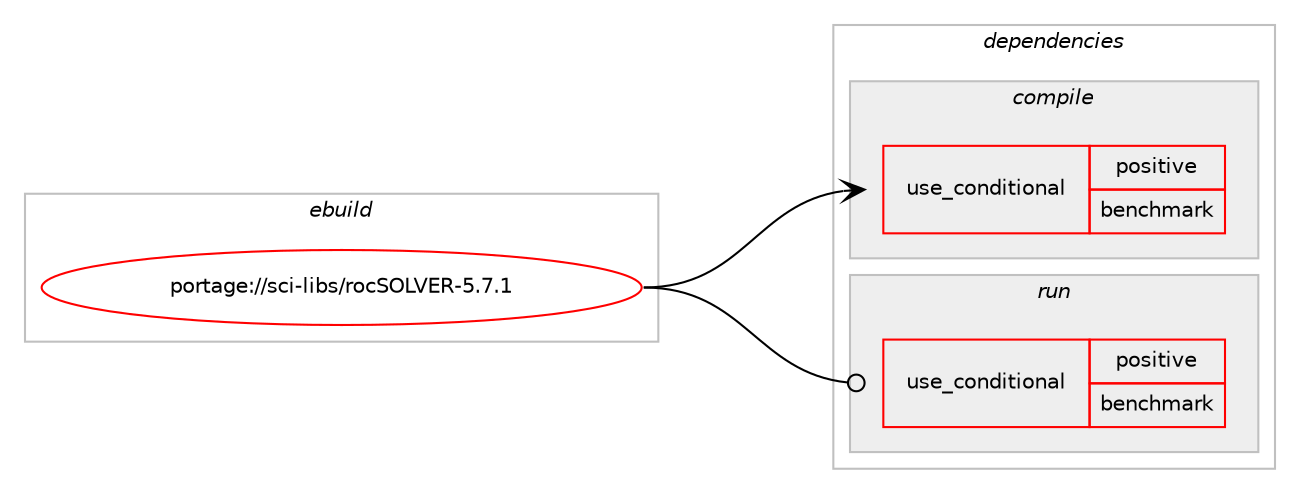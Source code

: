 digraph prolog {

# *************
# Graph options
# *************

newrank=true;
concentrate=true;
compound=true;
graph [rankdir=LR,fontname=Helvetica,fontsize=10,ranksep=1.5];#, ranksep=2.5, nodesep=0.2];
edge  [arrowhead=vee];
node  [fontname=Helvetica,fontsize=10];

# **********
# The ebuild
# **********

subgraph cluster_leftcol {
color=gray;
rank=same;
label=<<i>ebuild</i>>;
id [label="portage://sci-libs/rocSOLVER-5.7.1", color=red, width=4, href="../sci-libs/rocSOLVER-5.7.1.svg"];
}

# ****************
# The dependencies
# ****************

subgraph cluster_midcol {
color=gray;
label=<<i>dependencies</i>>;
subgraph cluster_compile {
fillcolor="#eeeeee";
style=filled;
label=<<i>compile</i>>;
subgraph cond4874 {
dependency6473 [label=<<TABLE BORDER="0" CELLBORDER="1" CELLSPACING="0" CELLPADDING="4"><TR><TD ROWSPAN="3" CELLPADDING="10">use_conditional</TD></TR><TR><TD>positive</TD></TR><TR><TD>benchmark</TD></TR></TABLE>>, shape=none, color=red];
# *** BEGIN UNKNOWN DEPENDENCY TYPE (TODO) ***
# dependency6473 -> package_dependency(portage://sci-libs/rocSOLVER-5.7.1,install,no,virtual,blas,none,[,,],[],[])
# *** END UNKNOWN DEPENDENCY TYPE (TODO) ***

}
id:e -> dependency6473:w [weight=20,style="solid",arrowhead="vee"];
# *** BEGIN UNKNOWN DEPENDENCY TYPE (TODO) ***
# id -> package_dependency(portage://sci-libs/rocSOLVER-5.7.1,install,no,dev-libs,libfmt,none,[,,],[],[])
# *** END UNKNOWN DEPENDENCY TYPE (TODO) ***

# *** BEGIN UNKNOWN DEPENDENCY TYPE (TODO) ***
# id -> package_dependency(portage://sci-libs/rocSOLVER-5.7.1,install,no,dev-util,hip,none,[,,],[],[])
# *** END UNKNOWN DEPENDENCY TYPE (TODO) ***

# *** BEGIN UNKNOWN DEPENDENCY TYPE (TODO) ***
# id -> package_dependency(portage://sci-libs/rocSOLVER-5.7.1,install,no,sci-libs,rocBLAS,none,[,,],[slot(0),subslot(5.7)],[use(optenable(amdgpu_targets_gfx906),negative),use(optenable(amdgpu_targets_gfx908),negative),use(optenable(amdgpu_targets_gfx90a),negative),use(optenable(amdgpu_targets_gfx1030),negative),use(optenable(amdgpu_targets_gfx803),negative),use(optenable(amdgpu_targets_gfx900),negative),use(optenable(amdgpu_targets_gfx1010),negative),use(optenable(amdgpu_targets_gfx1011),negative),use(optenable(amdgpu_targets_gfx1012),negative),use(optenable(amdgpu_targets_gfx1031),negative),use(optenable(amdgpu_targets_gfx1100),negative),use(optenable(amdgpu_targets_gfx1101),negative),use(optenable(amdgpu_targets_gfx1102),negative)])
# *** END UNKNOWN DEPENDENCY TYPE (TODO) ***

# *** BEGIN UNKNOWN DEPENDENCY TYPE (TODO) ***
# id -> package_dependency(portage://sci-libs/rocSOLVER-5.7.1,install,no,sci-libs,rocSPARSE,none,[,,],[slot(0),subslot(5.7)],[use(optenable(amdgpu_targets_gfx906),negative),use(optenable(amdgpu_targets_gfx908),negative),use(optenable(amdgpu_targets_gfx90a),negative),use(optenable(amdgpu_targets_gfx1030),negative),use(optenable(amdgpu_targets_gfx803),negative),use(optenable(amdgpu_targets_gfx900),negative),use(optenable(amdgpu_targets_gfx1010),negative),use(optenable(amdgpu_targets_gfx1011),negative),use(optenable(amdgpu_targets_gfx1012),negative),use(optenable(amdgpu_targets_gfx1031),negative),use(optenable(amdgpu_targets_gfx1100),negative),use(optenable(amdgpu_targets_gfx1101),negative),use(optenable(amdgpu_targets_gfx1102),negative)])
# *** END UNKNOWN DEPENDENCY TYPE (TODO) ***

}
subgraph cluster_compileandrun {
fillcolor="#eeeeee";
style=filled;
label=<<i>compile and run</i>>;
}
subgraph cluster_run {
fillcolor="#eeeeee";
style=filled;
label=<<i>run</i>>;
subgraph cond4875 {
dependency6474 [label=<<TABLE BORDER="0" CELLBORDER="1" CELLSPACING="0" CELLPADDING="4"><TR><TD ROWSPAN="3" CELLPADDING="10">use_conditional</TD></TR><TR><TD>positive</TD></TR><TR><TD>benchmark</TD></TR></TABLE>>, shape=none, color=red];
# *** BEGIN UNKNOWN DEPENDENCY TYPE (TODO) ***
# dependency6474 -> package_dependency(portage://sci-libs/rocSOLVER-5.7.1,run,no,virtual,blas,none,[,,],[],[])
# *** END UNKNOWN DEPENDENCY TYPE (TODO) ***

}
id:e -> dependency6474:w [weight=20,style="solid",arrowhead="odot"];
# *** BEGIN UNKNOWN DEPENDENCY TYPE (TODO) ***
# id -> package_dependency(portage://sci-libs/rocSOLVER-5.7.1,run,no,dev-libs,libfmt,none,[,,],[],[])
# *** END UNKNOWN DEPENDENCY TYPE (TODO) ***

# *** BEGIN UNKNOWN DEPENDENCY TYPE (TODO) ***
# id -> package_dependency(portage://sci-libs/rocSOLVER-5.7.1,run,no,dev-util,hip,none,[,,],[],[])
# *** END UNKNOWN DEPENDENCY TYPE (TODO) ***

# *** BEGIN UNKNOWN DEPENDENCY TYPE (TODO) ***
# id -> package_dependency(portage://sci-libs/rocSOLVER-5.7.1,run,no,sci-libs,rocBLAS,none,[,,],[slot(0),subslot(5.7)],[use(optenable(amdgpu_targets_gfx906),negative),use(optenable(amdgpu_targets_gfx908),negative),use(optenable(amdgpu_targets_gfx90a),negative),use(optenable(amdgpu_targets_gfx1030),negative),use(optenable(amdgpu_targets_gfx803),negative),use(optenable(amdgpu_targets_gfx900),negative),use(optenable(amdgpu_targets_gfx1010),negative),use(optenable(amdgpu_targets_gfx1011),negative),use(optenable(amdgpu_targets_gfx1012),negative),use(optenable(amdgpu_targets_gfx1031),negative),use(optenable(amdgpu_targets_gfx1100),negative),use(optenable(amdgpu_targets_gfx1101),negative),use(optenable(amdgpu_targets_gfx1102),negative)])
# *** END UNKNOWN DEPENDENCY TYPE (TODO) ***

# *** BEGIN UNKNOWN DEPENDENCY TYPE (TODO) ***
# id -> package_dependency(portage://sci-libs/rocSOLVER-5.7.1,run,no,sci-libs,rocSPARSE,none,[,,],[slot(0),subslot(5.7)],[use(optenable(amdgpu_targets_gfx906),negative),use(optenable(amdgpu_targets_gfx908),negative),use(optenable(amdgpu_targets_gfx90a),negative),use(optenable(amdgpu_targets_gfx1030),negative),use(optenable(amdgpu_targets_gfx803),negative),use(optenable(amdgpu_targets_gfx900),negative),use(optenable(amdgpu_targets_gfx1010),negative),use(optenable(amdgpu_targets_gfx1011),negative),use(optenable(amdgpu_targets_gfx1012),negative),use(optenable(amdgpu_targets_gfx1031),negative),use(optenable(amdgpu_targets_gfx1100),negative),use(optenable(amdgpu_targets_gfx1101),negative),use(optenable(amdgpu_targets_gfx1102),negative)])
# *** END UNKNOWN DEPENDENCY TYPE (TODO) ***

}
}

# **************
# The candidates
# **************

subgraph cluster_choices {
rank=same;
color=gray;
label=<<i>candidates</i>>;

}

}
